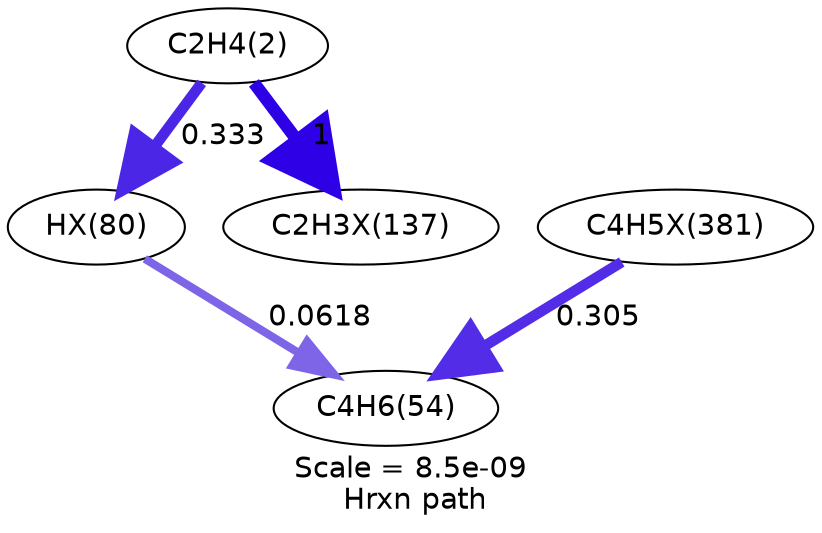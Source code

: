 digraph reaction_paths {
center=1;
s5 -> s22[fontname="Helvetica", style="setlinewidth(5.17)", arrowsize=2.59, color="0.7, 0.833, 0.9"
, label=" 0.333"];
s5 -> s23[fontname="Helvetica", style="setlinewidth(6)", arrowsize=3, color="0.7, 1.5, 0.9"
, label=" 1"];
s22 -> s15[fontname="Helvetica", style="setlinewidth(3.9)", arrowsize=1.95, color="0.7, 0.562, 0.9"
, label=" 0.0618"];
s29 -> s15[fontname="Helvetica", style="setlinewidth(5.1)", arrowsize=2.55, color="0.7, 0.805, 0.9"
, label=" 0.305"];
s5 [ fontname="Helvetica", label="C2H4(2)"];
s15 [ fontname="Helvetica", label="C4H6(54)"];
s22 [ fontname="Helvetica", label="HX(80)"];
s23 [ fontname="Helvetica", label="C2H3X(137)"];
s29 [ fontname="Helvetica", label="C4H5X(381)"];
 label = "Scale = 8.5e-09\l Hrxn path";
 fontname = "Helvetica";
}
